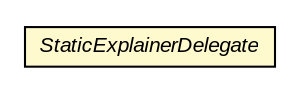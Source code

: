 #!/usr/local/bin/dot
#
# Class diagram 
# Generated by UMLGraph version 5.3 (http://www.umlgraph.org/)
#

digraph G {
	edge [fontname="arial",fontsize=10,labelfontname="arial",labelfontsize=10];
	node [fontname="arial",fontsize=10,shape=plaintext];
	nodesep=0.25;
	ranksep=0.5;
	// context.arch.intelligibility.StaticExplainerDelegate
	c158021 [label=<<table title="context.arch.intelligibility.StaticExplainerDelegate" border="0" cellborder="1" cellspacing="0" cellpadding="2" port="p" bgcolor="lemonChiffon" href="./StaticExplainerDelegate.html">
		<tr><td><table border="0" cellspacing="0" cellpadding="1">
<tr><td align="center" balign="center"><font face="arial italic"> StaticExplainerDelegate </font></td></tr>
		</table></td></tr>
		</table>>, fontname="arial", fontcolor="black", fontsize=10.0];
}

